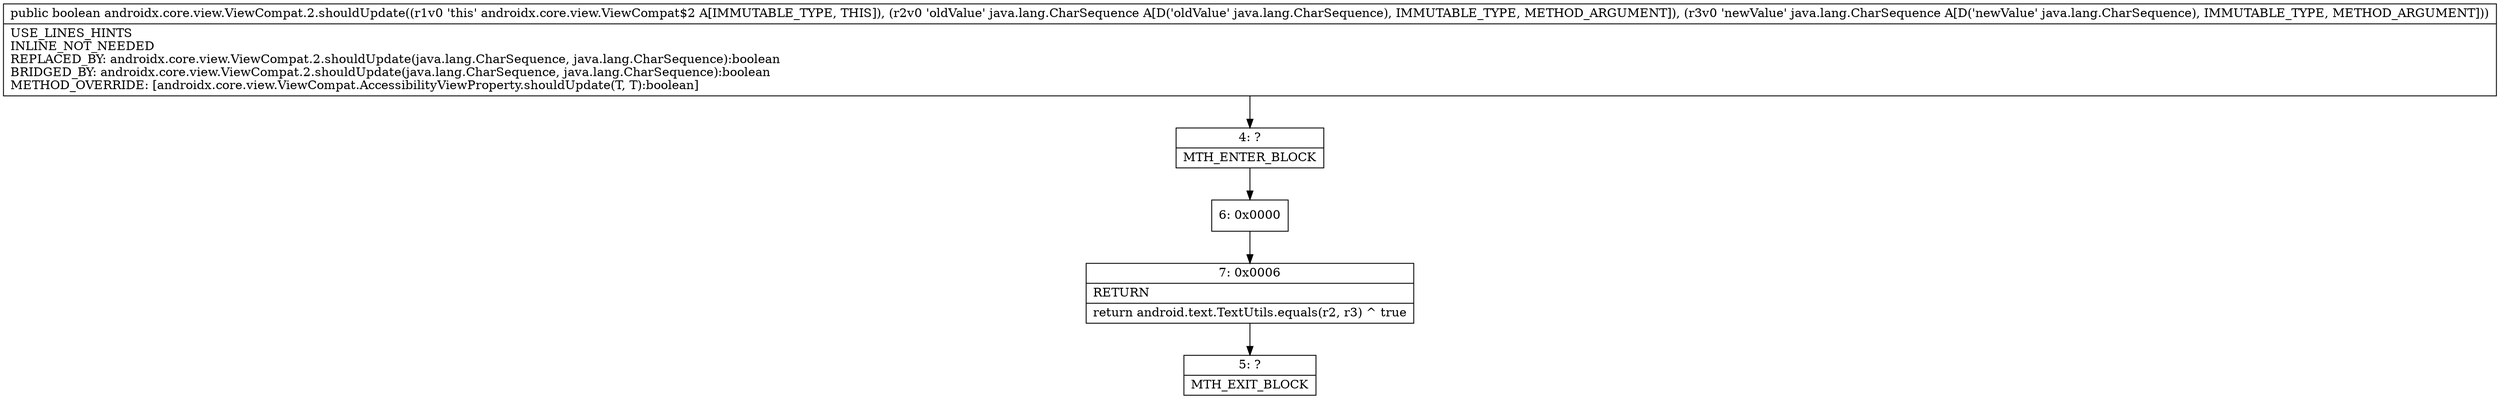 digraph "CFG forandroidx.core.view.ViewCompat.2.shouldUpdate(Ljava\/lang\/CharSequence;Ljava\/lang\/CharSequence;)Z" {
Node_4 [shape=record,label="{4\:\ ?|MTH_ENTER_BLOCK\l}"];
Node_6 [shape=record,label="{6\:\ 0x0000}"];
Node_7 [shape=record,label="{7\:\ 0x0006|RETURN\l|return android.text.TextUtils.equals(r2, r3) ^ true\l}"];
Node_5 [shape=record,label="{5\:\ ?|MTH_EXIT_BLOCK\l}"];
MethodNode[shape=record,label="{public boolean androidx.core.view.ViewCompat.2.shouldUpdate((r1v0 'this' androidx.core.view.ViewCompat$2 A[IMMUTABLE_TYPE, THIS]), (r2v0 'oldValue' java.lang.CharSequence A[D('oldValue' java.lang.CharSequence), IMMUTABLE_TYPE, METHOD_ARGUMENT]), (r3v0 'newValue' java.lang.CharSequence A[D('newValue' java.lang.CharSequence), IMMUTABLE_TYPE, METHOD_ARGUMENT]))  | USE_LINES_HINTS\lINLINE_NOT_NEEDED\lREPLACED_BY: androidx.core.view.ViewCompat.2.shouldUpdate(java.lang.CharSequence, java.lang.CharSequence):boolean\lBRIDGED_BY: androidx.core.view.ViewCompat.2.shouldUpdate(java.lang.CharSequence, java.lang.CharSequence):boolean\lMETHOD_OVERRIDE: [androidx.core.view.ViewCompat.AccessibilityViewProperty.shouldUpdate(T, T):boolean]\l}"];
MethodNode -> Node_4;Node_4 -> Node_6;
Node_6 -> Node_7;
Node_7 -> Node_5;
}

